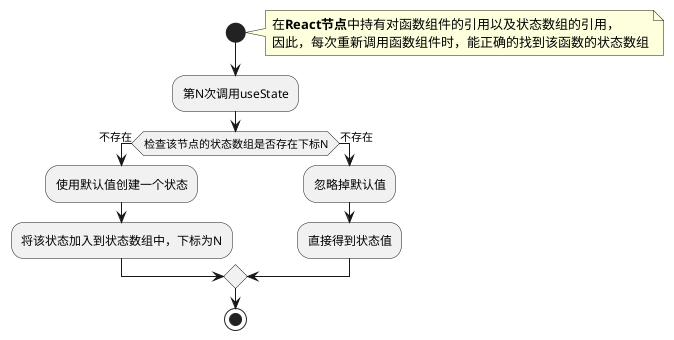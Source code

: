 @startuml

start
note right
在**React节点**中持有对函数组件的引用以及状态数组的引用，
因此，每次重新调用函数组件时，能正确的找到该函数的状态数组
end note

:第N次调用useState;
if(检查该节点的状态数组是否存在下标N) then(不存在)
    :使用默认值创建一个状态;
    :将该状态加入到状态数组中，下标为N;
else(不存在)
    :忽略掉默认值;
    :直接得到状态值;
endif


stop



@enduml